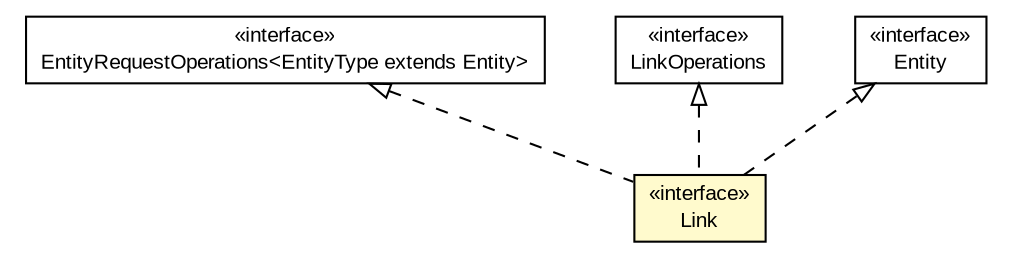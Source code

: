 #!/usr/local/bin/dot
#
# Class diagram 
# Generated by UMLGraph version 5.1 (http://www.umlgraph.org/)
#

digraph G {
	edge [fontname="arial",fontsize=10,labelfontname="arial",labelfontsize=10];
	node [fontname="arial",fontsize=10,shape=plaintext];
	nodesep=0.25;
	ranksep=0.5;
	// io.nextweb.operations.entity.EntityRequestOperations<EntityType extends io.nextweb.Entity>
	c6080 [label=<<table title="io.nextweb.operations.entity.EntityRequestOperations" border="0" cellborder="1" cellspacing="0" cellpadding="2" port="p" href="./operations/entity/EntityRequestOperations.html">
		<tr><td><table border="0" cellspacing="0" cellpadding="1">
<tr><td align="center" balign="center"> &#171;interface&#187; </td></tr>
<tr><td align="center" balign="center"> EntityRequestOperations&lt;EntityType extends Entity&gt; </td></tr>
		</table></td></tr>
		</table>>, fontname="arial", fontcolor="black", fontsize=10.0];
	// io.nextweb.operations.LinkOperations
	c6106 [label=<<table title="io.nextweb.operations.LinkOperations" border="0" cellborder="1" cellspacing="0" cellpadding="2" port="p" href="./operations/LinkOperations.html">
		<tr><td><table border="0" cellspacing="0" cellpadding="1">
<tr><td align="center" balign="center"> &#171;interface&#187; </td></tr>
<tr><td align="center" balign="center"> LinkOperations </td></tr>
		</table></td></tr>
		</table>>, fontname="arial", fontcolor="black", fontsize=10.0];
	// io.nextweb.Entity
	c6137 [label=<<table title="io.nextweb.Entity" border="0" cellborder="1" cellspacing="0" cellpadding="2" port="p" href="./Entity.html">
		<tr><td><table border="0" cellspacing="0" cellpadding="1">
<tr><td align="center" balign="center"> &#171;interface&#187; </td></tr>
<tr><td align="center" balign="center"> Entity </td></tr>
		</table></td></tr>
		</table>>, fontname="arial", fontcolor="black", fontsize=10.0];
	// io.nextweb.Link
	c6139 [label=<<table title="io.nextweb.Link" border="0" cellborder="1" cellspacing="0" cellpadding="2" port="p" bgcolor="lemonChiffon" href="./Link.html">
		<tr><td><table border="0" cellspacing="0" cellpadding="1">
<tr><td align="center" balign="center"> &#171;interface&#187; </td></tr>
<tr><td align="center" balign="center"> Link </td></tr>
		</table></td></tr>
		</table>>, fontname="arial", fontcolor="black", fontsize=10.0];
	//io.nextweb.Link implements io.nextweb.Entity
	c6137:p -> c6139:p [dir=back,arrowtail=empty,style=dashed];
	//io.nextweb.Link implements io.nextweb.operations.entity.EntityRequestOperations<EntityType extends io.nextweb.Entity>
	c6080:p -> c6139:p [dir=back,arrowtail=empty,style=dashed];
	//io.nextweb.Link implements io.nextweb.operations.LinkOperations
	c6106:p -> c6139:p [dir=back,arrowtail=empty,style=dashed];
}

